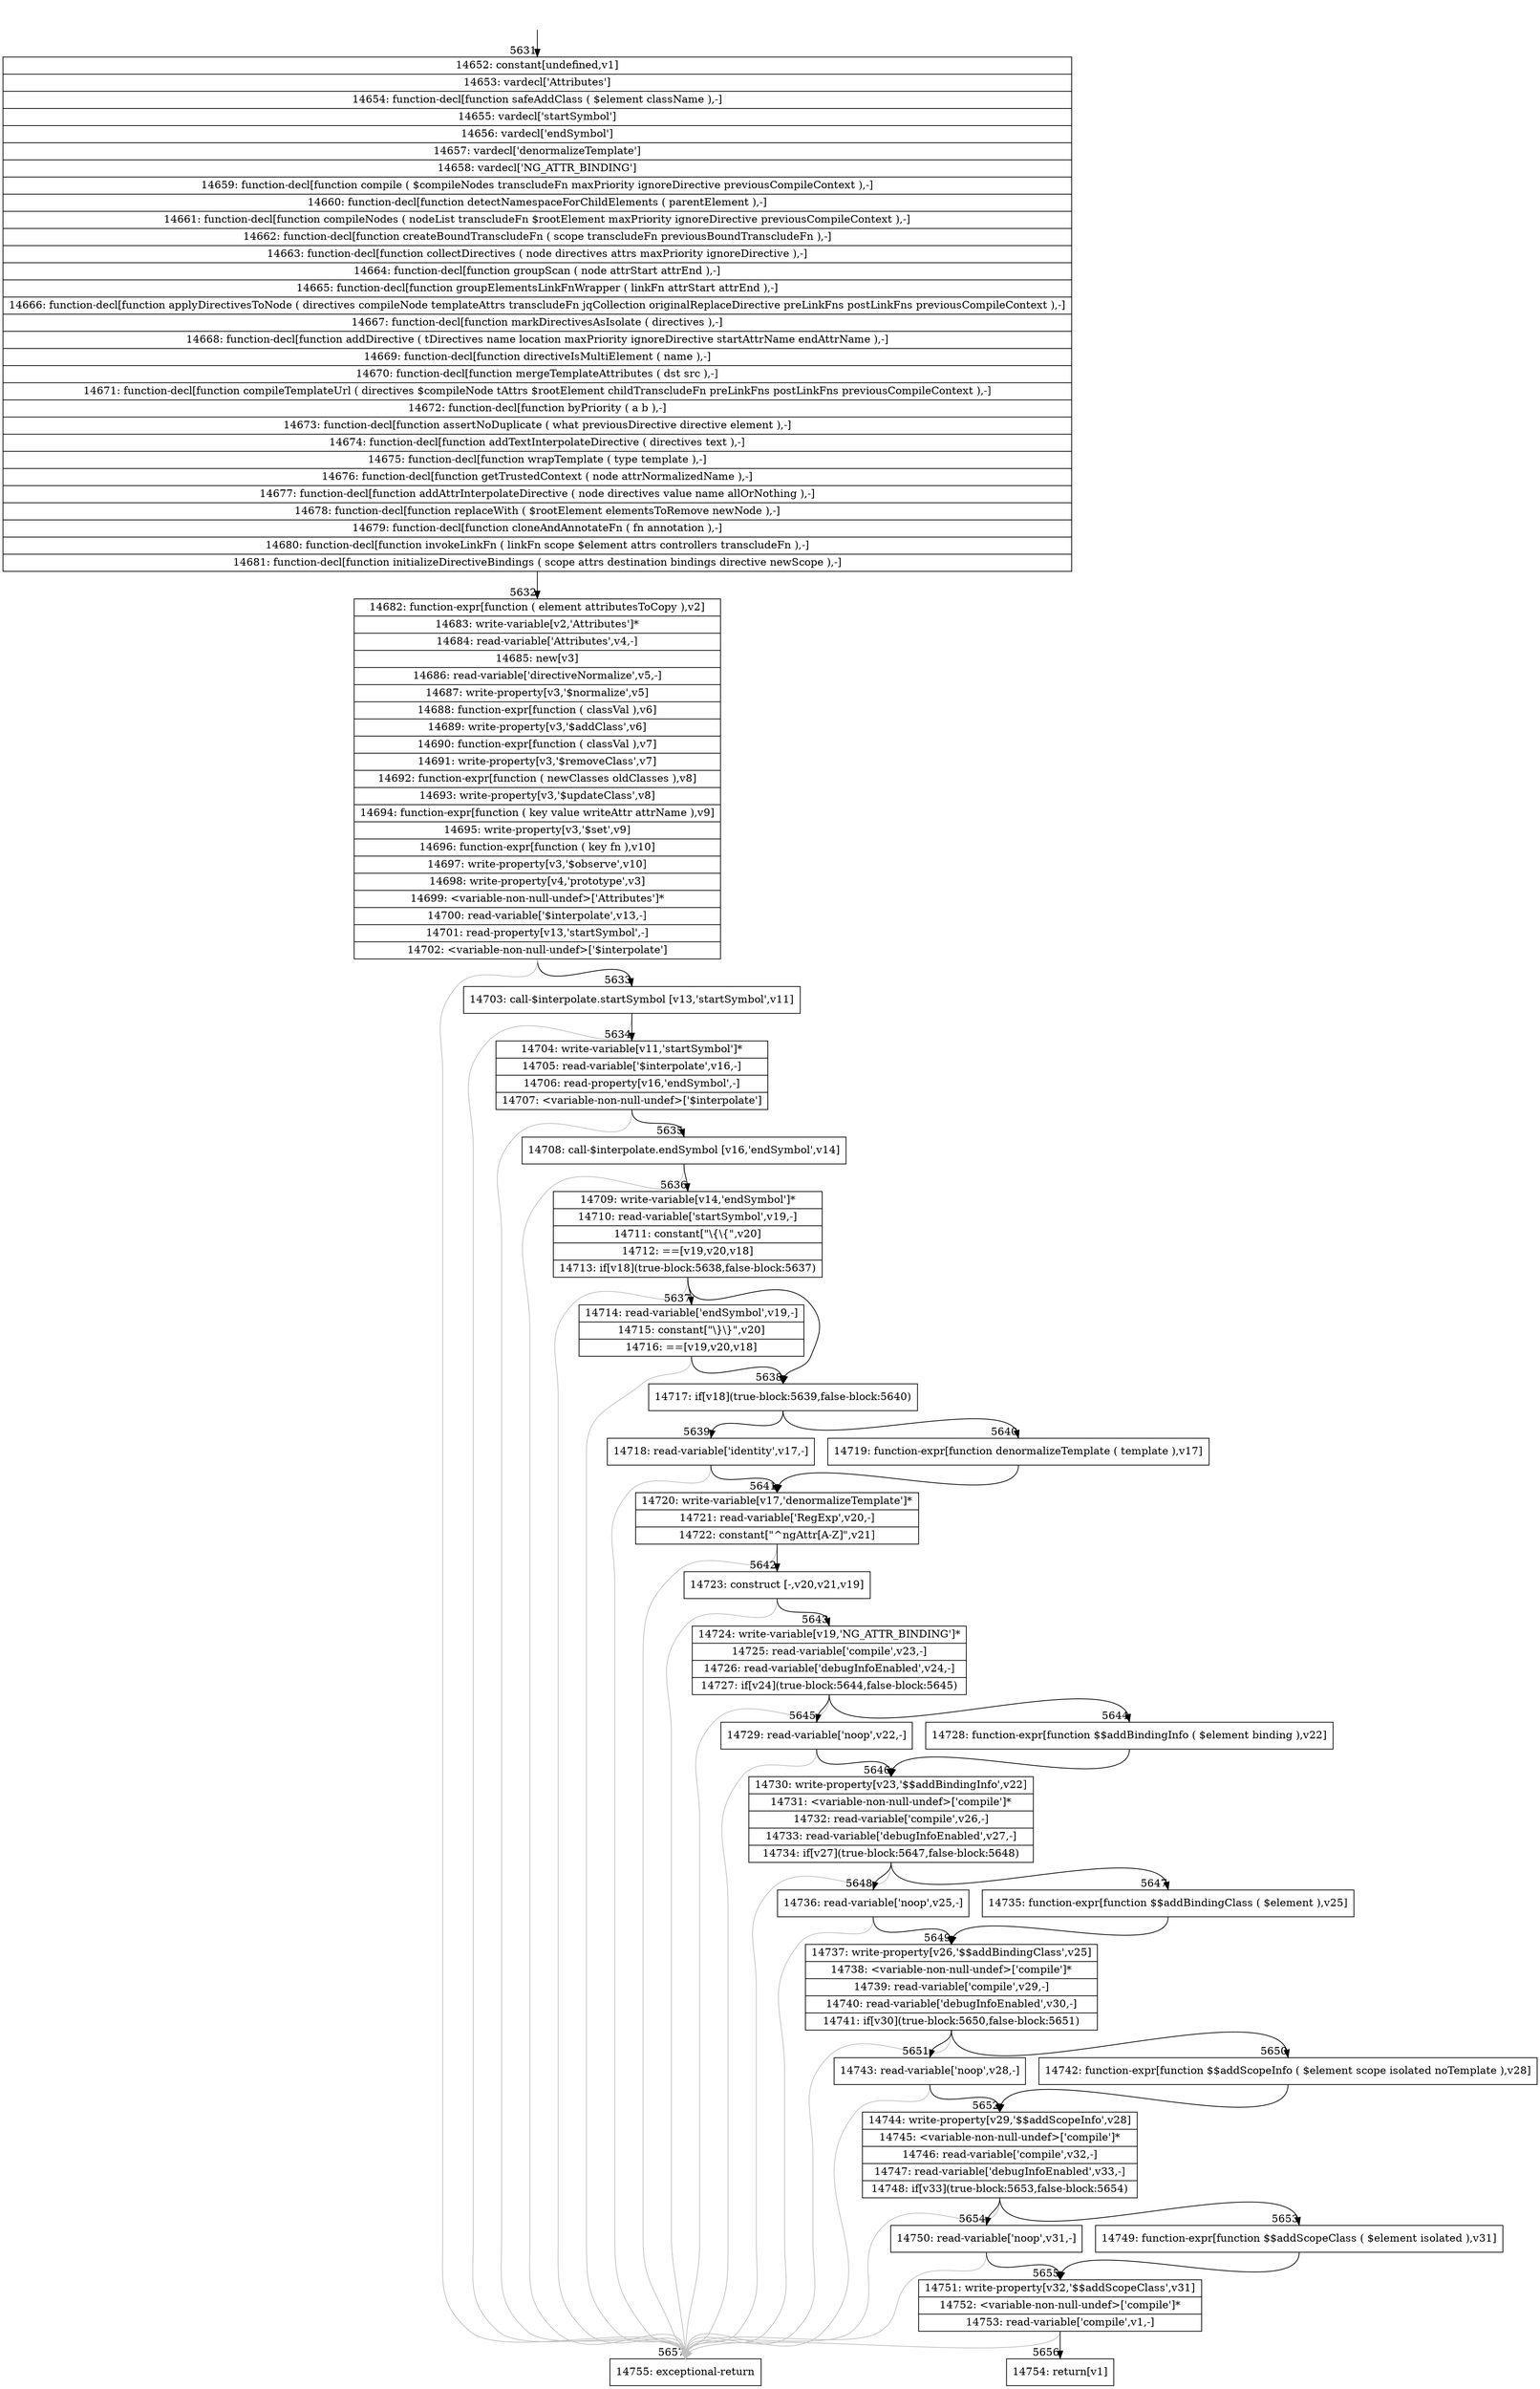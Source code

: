 digraph {
rankdir="TD"
BB_entry345[shape=none,label=""];
BB_entry345 -> BB5631 [tailport=s, headport=n, headlabel="    5631"]
BB5631 [shape=record label="{14652: constant[undefined,v1]|14653: vardecl['Attributes']|14654: function-decl[function safeAddClass ( $element className ),-]|14655: vardecl['startSymbol']|14656: vardecl['endSymbol']|14657: vardecl['denormalizeTemplate']|14658: vardecl['NG_ATTR_BINDING']|14659: function-decl[function compile ( $compileNodes transcludeFn maxPriority ignoreDirective previousCompileContext ),-]|14660: function-decl[function detectNamespaceForChildElements ( parentElement ),-]|14661: function-decl[function compileNodes ( nodeList transcludeFn $rootElement maxPriority ignoreDirective previousCompileContext ),-]|14662: function-decl[function createBoundTranscludeFn ( scope transcludeFn previousBoundTranscludeFn ),-]|14663: function-decl[function collectDirectives ( node directives attrs maxPriority ignoreDirective ),-]|14664: function-decl[function groupScan ( node attrStart attrEnd ),-]|14665: function-decl[function groupElementsLinkFnWrapper ( linkFn attrStart attrEnd ),-]|14666: function-decl[function applyDirectivesToNode ( directives compileNode templateAttrs transcludeFn jqCollection originalReplaceDirective preLinkFns postLinkFns previousCompileContext ),-]|14667: function-decl[function markDirectivesAsIsolate ( directives ),-]|14668: function-decl[function addDirective ( tDirectives name location maxPriority ignoreDirective startAttrName endAttrName ),-]|14669: function-decl[function directiveIsMultiElement ( name ),-]|14670: function-decl[function mergeTemplateAttributes ( dst src ),-]|14671: function-decl[function compileTemplateUrl ( directives $compileNode tAttrs $rootElement childTranscludeFn preLinkFns postLinkFns previousCompileContext ),-]|14672: function-decl[function byPriority ( a b ),-]|14673: function-decl[function assertNoDuplicate ( what previousDirective directive element ),-]|14674: function-decl[function addTextInterpolateDirective ( directives text ),-]|14675: function-decl[function wrapTemplate ( type template ),-]|14676: function-decl[function getTrustedContext ( node attrNormalizedName ),-]|14677: function-decl[function addAttrInterpolateDirective ( node directives value name allOrNothing ),-]|14678: function-decl[function replaceWith ( $rootElement elementsToRemove newNode ),-]|14679: function-decl[function cloneAndAnnotateFn ( fn annotation ),-]|14680: function-decl[function invokeLinkFn ( linkFn scope $element attrs controllers transcludeFn ),-]|14681: function-decl[function initializeDirectiveBindings ( scope attrs destination bindings directive newScope ),-]}" ] 
BB5631 -> BB5632 [tailport=s, headport=n, headlabel="      5632"]
BB5632 [shape=record label="{14682: function-expr[function ( element attributesToCopy ),v2]|14683: write-variable[v2,'Attributes']*|14684: read-variable['Attributes',v4,-]|14685: new[v3]|14686: read-variable['directiveNormalize',v5,-]|14687: write-property[v3,'$normalize',v5]|14688: function-expr[function ( classVal ),v6]|14689: write-property[v3,'$addClass',v6]|14690: function-expr[function ( classVal ),v7]|14691: write-property[v3,'$removeClass',v7]|14692: function-expr[function ( newClasses oldClasses ),v8]|14693: write-property[v3,'$updateClass',v8]|14694: function-expr[function ( key value writeAttr attrName ),v9]|14695: write-property[v3,'$set',v9]|14696: function-expr[function ( key fn ),v10]|14697: write-property[v3,'$observe',v10]|14698: write-property[v4,'prototype',v3]|14699: \<variable-non-null-undef\>['Attributes']*|14700: read-variable['$interpolate',v13,-]|14701: read-property[v13,'startSymbol',-]|14702: \<variable-non-null-undef\>['$interpolate']}" ] 
BB5632 -> BB5633 [tailport=s, headport=n, headlabel="      5633"]
BB5632 -> BB5657 [tailport=s, headport=n, color=gray, headlabel="      5657"]
BB5633 [shape=record label="{14703: call-$interpolate.startSymbol [v13,'startSymbol',v11]}" ] 
BB5633 -> BB5634 [tailport=s, headport=n, headlabel="      5634"]
BB5633 -> BB5657 [tailport=s, headport=n, color=gray]
BB5634 [shape=record label="{14704: write-variable[v11,'startSymbol']*|14705: read-variable['$interpolate',v16,-]|14706: read-property[v16,'endSymbol',-]|14707: \<variable-non-null-undef\>['$interpolate']}" ] 
BB5634 -> BB5635 [tailport=s, headport=n, headlabel="      5635"]
BB5634 -> BB5657 [tailport=s, headport=n, color=gray]
BB5635 [shape=record label="{14708: call-$interpolate.endSymbol [v16,'endSymbol',v14]}" ] 
BB5635 -> BB5636 [tailport=s, headport=n, headlabel="      5636"]
BB5635 -> BB5657 [tailport=s, headport=n, color=gray]
BB5636 [shape=record label="{14709: write-variable[v14,'endSymbol']*|14710: read-variable['startSymbol',v19,-]|14711: constant[\"\\\{\\\{\",v20]|14712: ==[v19,v20,v18]|14713: if[v18](true-block:5638,false-block:5637)}" ] 
BB5636 -> BB5638 [tailport=s, headport=n, headlabel="      5638"]
BB5636 -> BB5637 [tailport=s, headport=n, headlabel="      5637"]
BB5636 -> BB5657 [tailport=s, headport=n, color=gray]
BB5637 [shape=record label="{14714: read-variable['endSymbol',v19,-]|14715: constant[\"\\\}\\\}\",v20]|14716: ==[v19,v20,v18]}" ] 
BB5637 -> BB5638 [tailport=s, headport=n]
BB5637 -> BB5657 [tailport=s, headport=n, color=gray]
BB5638 [shape=record label="{14717: if[v18](true-block:5639,false-block:5640)}" ] 
BB5638 -> BB5639 [tailport=s, headport=n, headlabel="      5639"]
BB5638 -> BB5640 [tailport=s, headport=n, headlabel="      5640"]
BB5639 [shape=record label="{14718: read-variable['identity',v17,-]}" ] 
BB5639 -> BB5641 [tailport=s, headport=n, headlabel="      5641"]
BB5639 -> BB5657 [tailport=s, headport=n, color=gray]
BB5640 [shape=record label="{14719: function-expr[function denormalizeTemplate ( template ),v17]}" ] 
BB5640 -> BB5641 [tailport=s, headport=n]
BB5641 [shape=record label="{14720: write-variable[v17,'denormalizeTemplate']*|14721: read-variable['RegExp',v20,-]|14722: constant[\"^ngAttr[A-Z]\",v21]}" ] 
BB5641 -> BB5642 [tailport=s, headport=n, headlabel="      5642"]
BB5641 -> BB5657 [tailport=s, headport=n, color=gray]
BB5642 [shape=record label="{14723: construct [-,v20,v21,v19]}" ] 
BB5642 -> BB5643 [tailport=s, headport=n, headlabel="      5643"]
BB5642 -> BB5657 [tailport=s, headport=n, color=gray]
BB5643 [shape=record label="{14724: write-variable[v19,'NG_ATTR_BINDING']*|14725: read-variable['compile',v23,-]|14726: read-variable['debugInfoEnabled',v24,-]|14727: if[v24](true-block:5644,false-block:5645)}" ] 
BB5643 -> BB5644 [tailport=s, headport=n, headlabel="      5644"]
BB5643 -> BB5645 [tailport=s, headport=n, headlabel="      5645"]
BB5643 -> BB5657 [tailport=s, headport=n, color=gray]
BB5644 [shape=record label="{14728: function-expr[function $$addBindingInfo ( $element binding ),v22]}" ] 
BB5644 -> BB5646 [tailport=s, headport=n, headlabel="      5646"]
BB5645 [shape=record label="{14729: read-variable['noop',v22,-]}" ] 
BB5645 -> BB5646 [tailport=s, headport=n]
BB5645 -> BB5657 [tailport=s, headport=n, color=gray]
BB5646 [shape=record label="{14730: write-property[v23,'$$addBindingInfo',v22]|14731: \<variable-non-null-undef\>['compile']*|14732: read-variable['compile',v26,-]|14733: read-variable['debugInfoEnabled',v27,-]|14734: if[v27](true-block:5647,false-block:5648)}" ] 
BB5646 -> BB5647 [tailport=s, headport=n, headlabel="      5647"]
BB5646 -> BB5648 [tailport=s, headport=n, headlabel="      5648"]
BB5646 -> BB5657 [tailport=s, headport=n, color=gray]
BB5647 [shape=record label="{14735: function-expr[function $$addBindingClass ( $element ),v25]}" ] 
BB5647 -> BB5649 [tailport=s, headport=n, headlabel="      5649"]
BB5648 [shape=record label="{14736: read-variable['noop',v25,-]}" ] 
BB5648 -> BB5649 [tailport=s, headport=n]
BB5648 -> BB5657 [tailport=s, headport=n, color=gray]
BB5649 [shape=record label="{14737: write-property[v26,'$$addBindingClass',v25]|14738: \<variable-non-null-undef\>['compile']*|14739: read-variable['compile',v29,-]|14740: read-variable['debugInfoEnabled',v30,-]|14741: if[v30](true-block:5650,false-block:5651)}" ] 
BB5649 -> BB5650 [tailport=s, headport=n, headlabel="      5650"]
BB5649 -> BB5651 [tailport=s, headport=n, headlabel="      5651"]
BB5649 -> BB5657 [tailport=s, headport=n, color=gray]
BB5650 [shape=record label="{14742: function-expr[function $$addScopeInfo ( $element scope isolated noTemplate ),v28]}" ] 
BB5650 -> BB5652 [tailport=s, headport=n, headlabel="      5652"]
BB5651 [shape=record label="{14743: read-variable['noop',v28,-]}" ] 
BB5651 -> BB5652 [tailport=s, headport=n]
BB5651 -> BB5657 [tailport=s, headport=n, color=gray]
BB5652 [shape=record label="{14744: write-property[v29,'$$addScopeInfo',v28]|14745: \<variable-non-null-undef\>['compile']*|14746: read-variable['compile',v32,-]|14747: read-variable['debugInfoEnabled',v33,-]|14748: if[v33](true-block:5653,false-block:5654)}" ] 
BB5652 -> BB5653 [tailport=s, headport=n, headlabel="      5653"]
BB5652 -> BB5654 [tailport=s, headport=n, headlabel="      5654"]
BB5652 -> BB5657 [tailport=s, headport=n, color=gray]
BB5653 [shape=record label="{14749: function-expr[function $$addScopeClass ( $element isolated ),v31]}" ] 
BB5653 -> BB5655 [tailport=s, headport=n, headlabel="      5655"]
BB5654 [shape=record label="{14750: read-variable['noop',v31,-]}" ] 
BB5654 -> BB5655 [tailport=s, headport=n]
BB5654 -> BB5657 [tailport=s, headport=n, color=gray]
BB5655 [shape=record label="{14751: write-property[v32,'$$addScopeClass',v31]|14752: \<variable-non-null-undef\>['compile']*|14753: read-variable['compile',v1,-]}" ] 
BB5655 -> BB5656 [tailport=s, headport=n, headlabel="      5656"]
BB5655 -> BB5657 [tailport=s, headport=n, color=gray]
BB5656 [shape=record label="{14754: return[v1]}" ] 
BB5657 [shape=record label="{14755: exceptional-return}" ] 
//#$~ 8759
}
